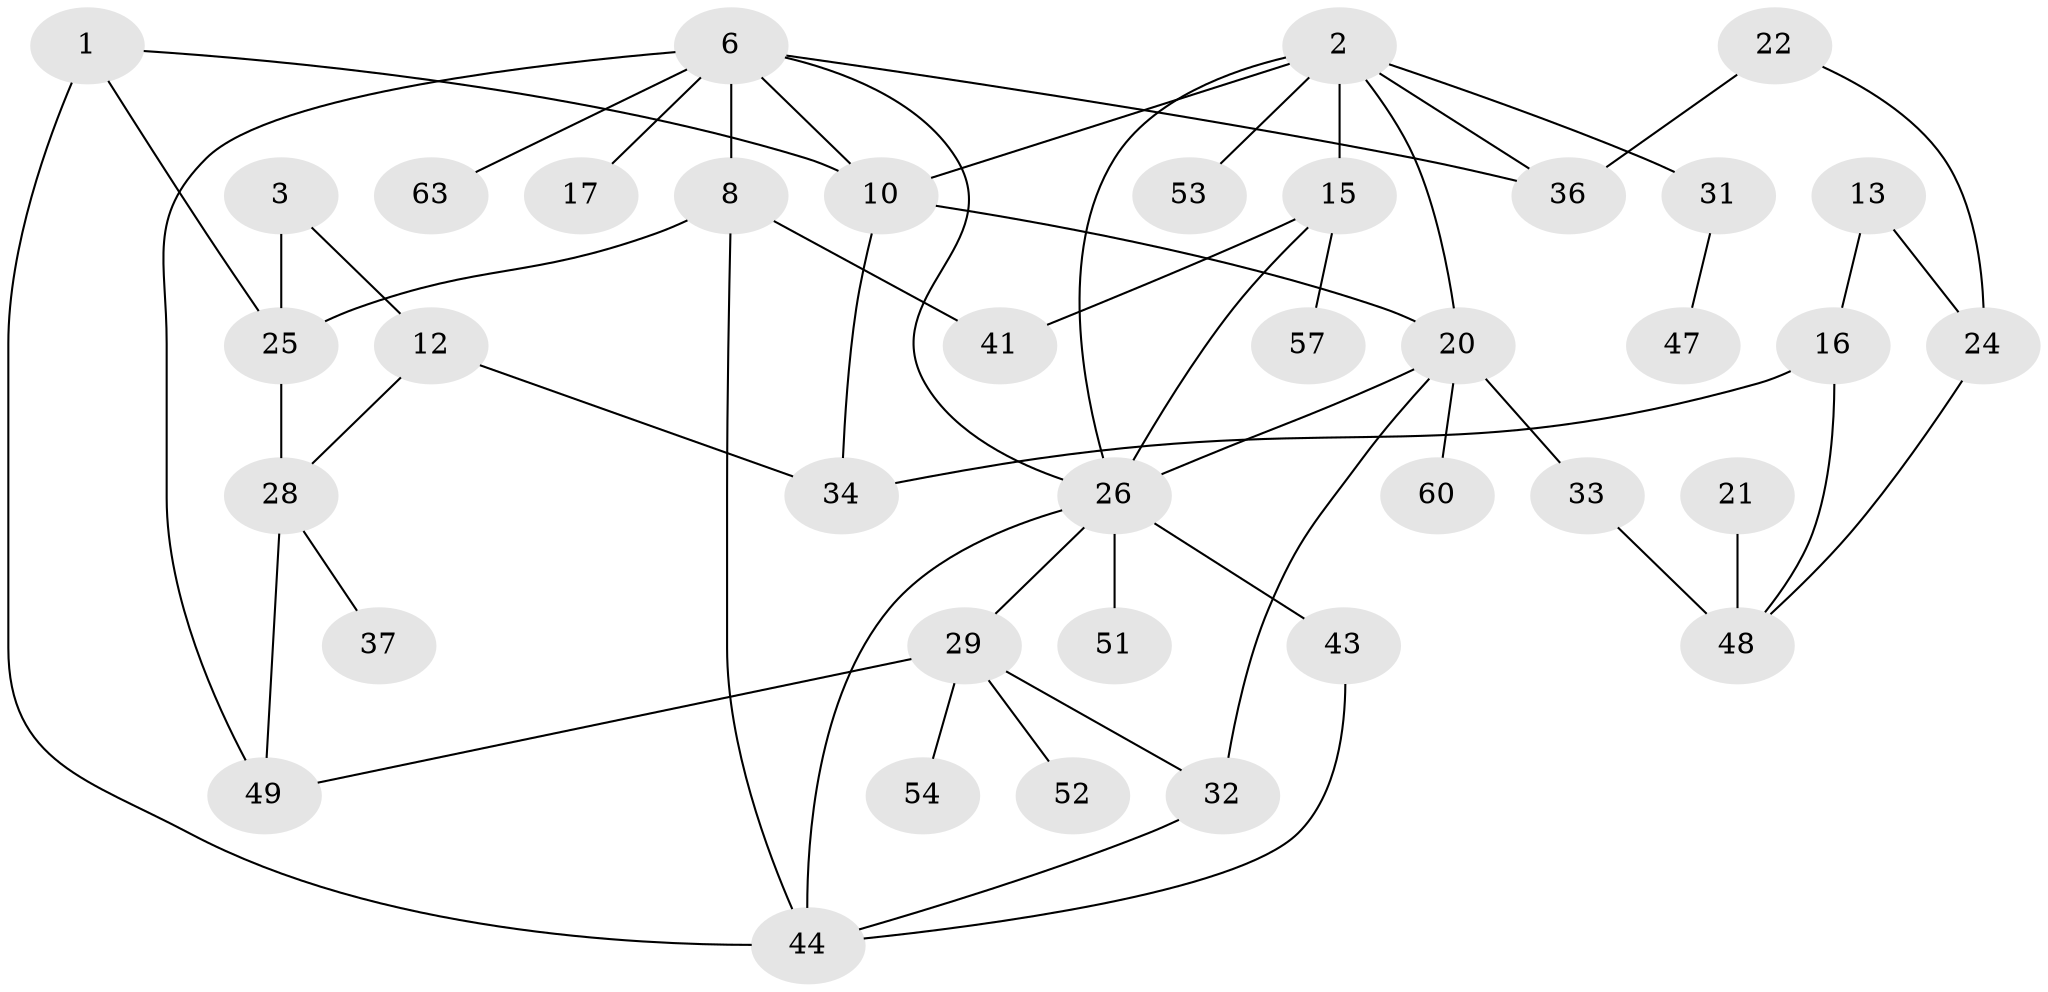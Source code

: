 // original degree distribution, {2: 0.23577235772357724, 5: 0.024390243902439025, 1: 0.3089430894308943, 0: 0.14634146341463414, 3: 0.15447154471544716, 4: 0.12195121951219512, 6: 0.008130081300813009}
// Generated by graph-tools (version 1.1) at 2025/33/03/09/25 02:33:55]
// undirected, 38 vertices, 56 edges
graph export_dot {
graph [start="1"]
  node [color=gray90,style=filled];
  1;
  2;
  3;
  6;
  8;
  10;
  12;
  13;
  15;
  16;
  17;
  20;
  21;
  22;
  24;
  25;
  26;
  28;
  29;
  31;
  32;
  33;
  34;
  36;
  37;
  41;
  43;
  44;
  47;
  48;
  49;
  51;
  52;
  53;
  54;
  57;
  60;
  63;
  1 -- 10 [weight=1.0];
  1 -- 25 [weight=1.0];
  1 -- 44 [weight=1.0];
  2 -- 10 [weight=1.0];
  2 -- 15 [weight=1.0];
  2 -- 20 [weight=1.0];
  2 -- 26 [weight=1.0];
  2 -- 31 [weight=1.0];
  2 -- 36 [weight=1.0];
  2 -- 53 [weight=1.0];
  3 -- 12 [weight=2.0];
  3 -- 25 [weight=1.0];
  6 -- 8 [weight=1.0];
  6 -- 10 [weight=1.0];
  6 -- 17 [weight=1.0];
  6 -- 26 [weight=1.0];
  6 -- 36 [weight=1.0];
  6 -- 49 [weight=1.0];
  6 -- 63 [weight=1.0];
  8 -- 25 [weight=1.0];
  8 -- 41 [weight=1.0];
  8 -- 44 [weight=1.0];
  10 -- 20 [weight=1.0];
  10 -- 34 [weight=1.0];
  12 -- 28 [weight=1.0];
  12 -- 34 [weight=1.0];
  13 -- 16 [weight=1.0];
  13 -- 24 [weight=1.0];
  15 -- 26 [weight=1.0];
  15 -- 41 [weight=1.0];
  15 -- 57 [weight=1.0];
  16 -- 34 [weight=1.0];
  16 -- 48 [weight=1.0];
  20 -- 26 [weight=2.0];
  20 -- 32 [weight=1.0];
  20 -- 33 [weight=1.0];
  20 -- 60 [weight=1.0];
  21 -- 48 [weight=1.0];
  22 -- 24 [weight=1.0];
  22 -- 36 [weight=1.0];
  24 -- 48 [weight=1.0];
  25 -- 28 [weight=2.0];
  26 -- 29 [weight=1.0];
  26 -- 43 [weight=2.0];
  26 -- 44 [weight=1.0];
  26 -- 51 [weight=1.0];
  28 -- 37 [weight=1.0];
  28 -- 49 [weight=1.0];
  29 -- 32 [weight=1.0];
  29 -- 49 [weight=1.0];
  29 -- 52 [weight=1.0];
  29 -- 54 [weight=1.0];
  31 -- 47 [weight=1.0];
  32 -- 44 [weight=1.0];
  33 -- 48 [weight=2.0];
  43 -- 44 [weight=1.0];
}
